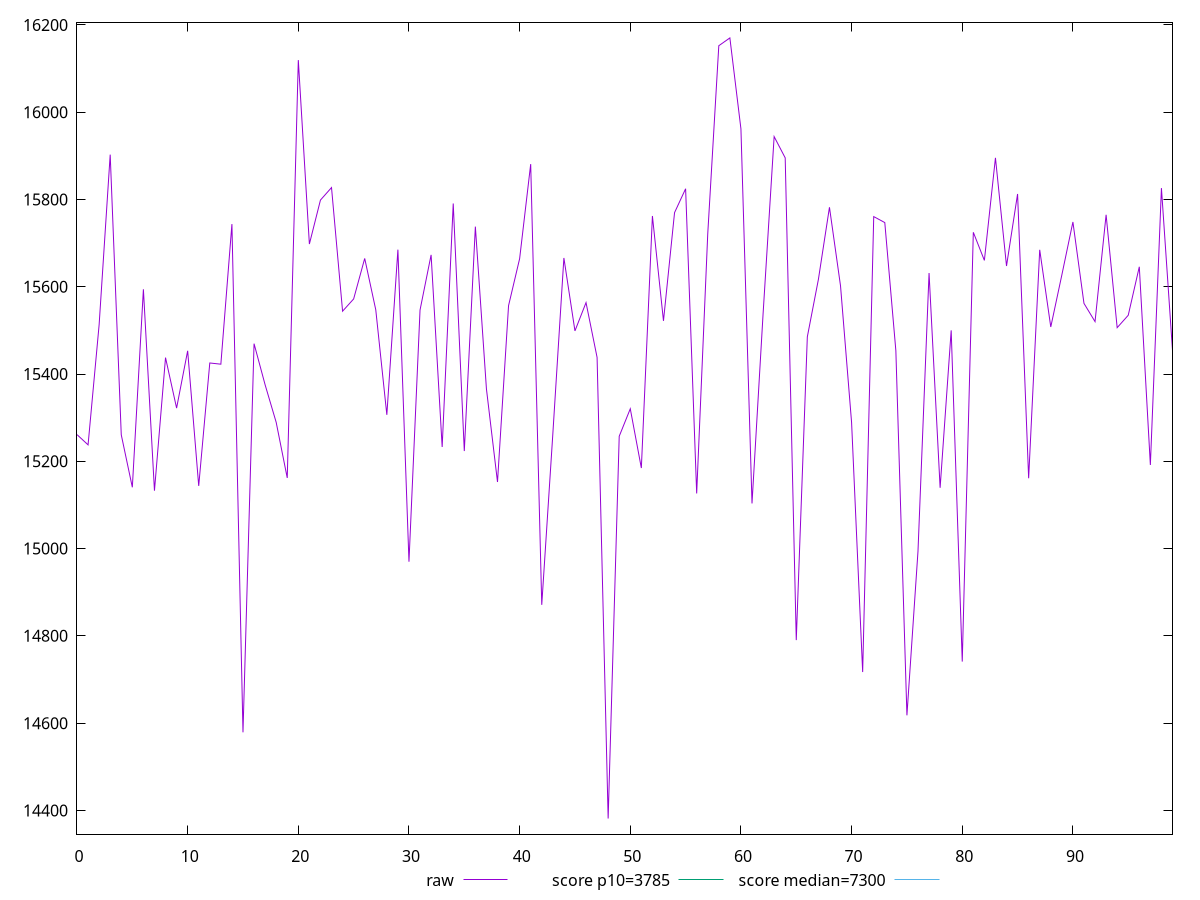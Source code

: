 reset

$raw <<EOF
0 15261.113000000001
1 15237.646499999999
2 15512.979499999998
3 15902.698999999999
4 15260.697999999999
5 15140.4505
6 15594.049500000003
7 15132.666500000003
8 15437.543500000002
9 15321.908499999998
10 15453.174000000003
11 15143.588499999998
12 15425.277999999998
13 15422.502
14 15743.549999999996
15 14578.944000000001
16 15469.541500000003
17 15375.264499999997
18 15289.304999999997
19 15161.860999999999
20 16119.332499999999
21 15697.8
22 15798.5685
23 15827.200500000003
24 15543.9415
25 15571.994999999999
26 15664.845000000001
27 15547.059999999998
28 15306.451000000001
29 15684.929499999998
30 14969.9355
31 15546.605999999996
32 15672.9995
33 15232.740000000002
34 15790.740999999998
35 15223.4575
36 15737.773999999998
37 15366.002500000004
38 15152.578
39 15556.748
40 15664.267500000002
41 15880.955500000002
42 14871.028
43 15262.262999999999
44 15665.91
45 15498.775499999998
46 15563.598999999998
47 15437.957500000002
48 14381.4375
49 15257.345000000001
50 15320.339
51 15184.5645
52 15762.0635
53 15521.784499999998
54 15769.757500000003
55 15824.518500000002
56 15126.389000000001
57 15720.856999999996
58 16152.283999999996
59 16170.149999999998
60 15961.6475
61 15103.395499999999
62 15537.4315
63 15943.9915
64 15895.241000000002
65 14790.253499999999
66 15485.187999999998
67 15616.761000000002
68 15782.0405
69 15601.942500000001
70 15288.656000000004
71 14717.095500000001
72 15760.686
73 15747.004500000001
74 15453.391
75 14617.871499999997
76 14993.669000000002
77 15631.3995
78 15139.252000000002
79 15500.002499999999
80 14741.086
81 15724.730500000001
82 15660.361500000003
83 15895.371
84 15647.534499999998
85 15812.518999999998
86 15161.1335
87 15684.5875
88 15507.8135
89 15626.933500000003
90 15748.368000000002
91 15561.850499999999
92 15520.036
93 15764.846000000001
94 15506.182499999997
95 15534.592499999999
96 15645.693
97 15191.585
98 15825.946499999998
99 15453.9005
EOF

set key outside below
set xrange [0:99]
set yrange [14345.66325:16205.924249999998]
set trange [14345.66325:16205.924249999998]
set terminal svg size 640, 500 enhanced background rgb 'white'
set output "report/report_00029_2021-02-24T13-36-40.390Z/interactive/samples/astro/raw/values.svg"

plot $raw title "raw" with line, \
     3785 title "score p10=3785", \
     7300 title "score median=7300"

reset
